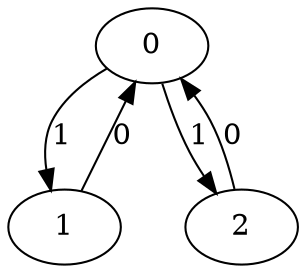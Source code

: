digraph beh_1 {
	graph [name=beh_1];
	0 -> 1 [key=0,label=1];
	0 -> 2 [key=0,label=1];
    1 -> 0 [key=0, label=0];
    2 -> 0 [key=0, label=0];
}
